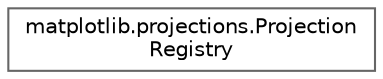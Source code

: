 digraph "Graphical Class Hierarchy"
{
 // LATEX_PDF_SIZE
  bgcolor="transparent";
  edge [fontname=Helvetica,fontsize=10,labelfontname=Helvetica,labelfontsize=10];
  node [fontname=Helvetica,fontsize=10,shape=box,height=0.2,width=0.4];
  rankdir="LR";
  Node0 [id="Node000000",label="matplotlib.projections.Projection\lRegistry",height=0.2,width=0.4,color="grey40", fillcolor="white", style="filled",URL="$d3/db1/classmatplotlib_1_1projections_1_1ProjectionRegistry.html",tooltip=" "];
}
